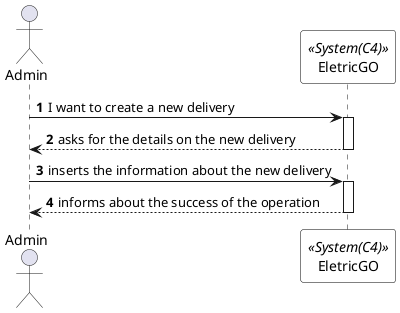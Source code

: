 @startuml createDeliverySSD
autonumber

skinparam sequence {
ParticipantBorderColor black
ParticipantBackgroundColor white
}

actor Admin as admin
participant EletricGO as system <<System(C4)>>


admin -> system: I want to create a new delivery
activate system

system --> admin: asks for the details on the new delivery
deactivate system

admin -> system: inserts the information about the new delivery
activate system

system --> admin: informs about the success of the operation
deactivate system


deactivate system
deactivate admin

@enduml